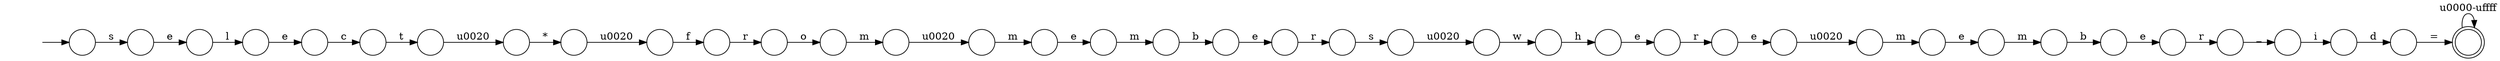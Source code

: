 digraph Automaton {
  rankdir = LR;
  0 [shape=circle,label=""];
  0 -> 32 [label="c"]
  1 [shape=circle,label=""];
  1 -> 9 [label="d"]
  2 [shape=circle,label=""];
  2 -> 0 [label="e"]
  3 [shape=circle,label=""];
  3 -> 22 [label="e"]
  4 [shape=circle,label=""];
  4 -> 6 [label="\u0020"]
  5 [shape=circle,label=""];
  5 -> 4 [label="s"]
  6 [shape=circle,label=""];
  6 -> 15 [label="w"]
  7 [shape=circle,label=""];
  7 -> 34 [label="e"]
  8 [shape=circle,label=""];
  8 -> 26 [label="m"]
  9 [shape=circle,label=""];
  9 -> 30 [label="="]
  10 [shape=circle,label=""];
  10 -> 1 [label="i"]
  11 [shape=circle,label=""];
  11 -> 31 [label="e"]
  12 [shape=circle,label=""];
  12 -> 8 [label="o"]
  13 [shape=circle,label=""];
  13 -> 11 [label="r"]
  14 [shape=circle,label=""];
  14 -> 17 [label="\u0020"]
  15 [shape=circle,label=""];
  15 -> 20 [label="h"]
  16 [shape=circle,label=""];
  16 -> 37 [label="b"]
  17 [shape=circle,label=""];
  17 -> 28 [label="*"]
  18 [shape=circle,label=""];
  18 -> 10 [label="_"]
  19 [shape=circle,label=""];
  19 -> 38 [label="b"]
  20 [shape=circle,label=""];
  20 -> 13 [label="e"]
  21 [shape=circle,label=""];
  21 -> 36 [label="m"]
  22 [shape=circle,label=""];
  22 -> 16 [label="m"]
  23 [shape=circle,label=""];
  23 -> 27 [label="f"]
  24 [shape=circle,label=""];
  24 -> 5 [label="r"]
  25 [shape=circle,label=""];
  25 -> 19 [label="m"]
  26 [shape=circle,label=""];
  26 -> 21 [label="\u0020"]
  27 [shape=circle,label=""];
  27 -> 12 [label="r"]
  28 [shape=circle,label=""];
  28 -> 23 [label="\u0020"]
  29 [shape=circle,label=""];
  initial [shape=plaintext,label=""];
  initial -> 29
  29 -> 7 [label="s"]
  30 [shape=doublecircle,label=""];
  30 -> 30 [label="\u0000-\uffff"]
  31 [shape=circle,label=""];
  31 -> 35 [label="\u0020"]
  32 [shape=circle,label=""];
  32 -> 14 [label="t"]
  33 [shape=circle,label=""];
  33 -> 18 [label="r"]
  34 [shape=circle,label=""];
  34 -> 2 [label="l"]
  35 [shape=circle,label=""];
  35 -> 3 [label="m"]
  36 [shape=circle,label=""];
  36 -> 25 [label="e"]
  37 [shape=circle,label=""];
  37 -> 33 [label="e"]
  38 [shape=circle,label=""];
  38 -> 24 [label="e"]
}


